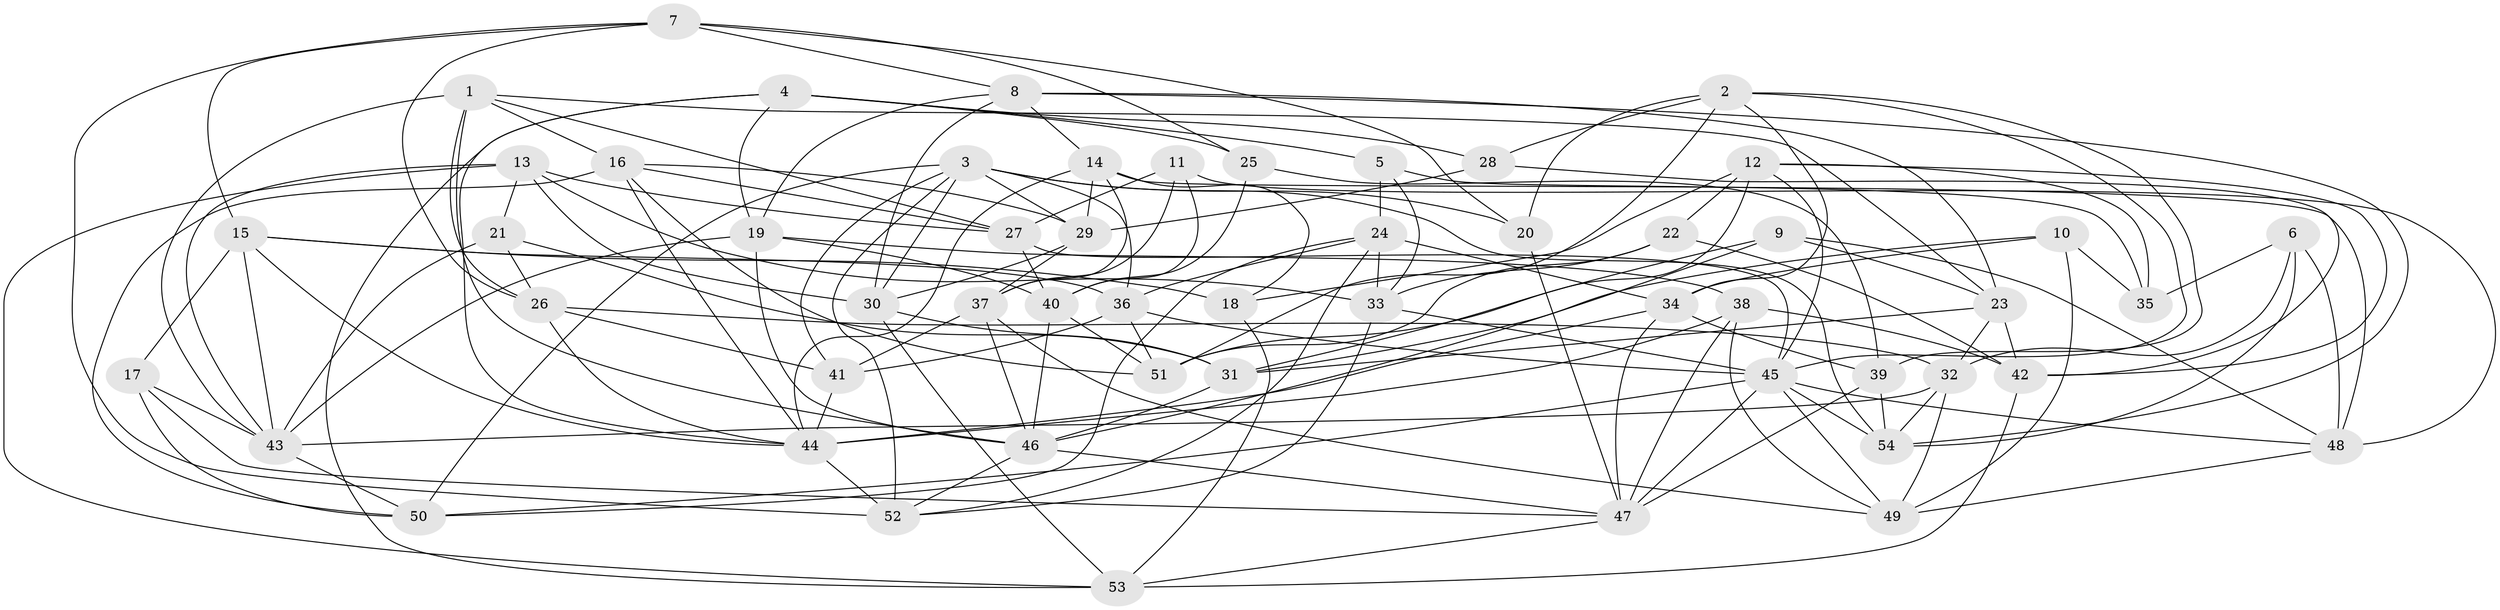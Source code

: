 // original degree distribution, {4: 1.0}
// Generated by graph-tools (version 1.1) at 2025/26/03/09/25 03:26:56]
// undirected, 54 vertices, 155 edges
graph export_dot {
graph [start="1"]
  node [color=gray90,style=filled];
  1;
  2;
  3;
  4;
  5;
  6;
  7;
  8;
  9;
  10;
  11;
  12;
  13;
  14;
  15;
  16;
  17;
  18;
  19;
  20;
  21;
  22;
  23;
  24;
  25;
  26;
  27;
  28;
  29;
  30;
  31;
  32;
  33;
  34;
  35;
  36;
  37;
  38;
  39;
  40;
  41;
  42;
  43;
  44;
  45;
  46;
  47;
  48;
  49;
  50;
  51;
  52;
  53;
  54;
  1 -- 16 [weight=1.0];
  1 -- 23 [weight=1.0];
  1 -- 26 [weight=1.0];
  1 -- 27 [weight=1.0];
  1 -- 43 [weight=1.0];
  1 -- 46 [weight=1.0];
  2 -- 20 [weight=1.0];
  2 -- 28 [weight=1.0];
  2 -- 34 [weight=1.0];
  2 -- 39 [weight=1.0];
  2 -- 45 [weight=1.0];
  2 -- 51 [weight=1.0];
  3 -- 20 [weight=1.0];
  3 -- 29 [weight=1.0];
  3 -- 30 [weight=1.0];
  3 -- 36 [weight=1.0];
  3 -- 41 [weight=1.0];
  3 -- 50 [weight=1.0];
  3 -- 52 [weight=1.0];
  3 -- 54 [weight=1.0];
  4 -- 5 [weight=1.0];
  4 -- 19 [weight=1.0];
  4 -- 25 [weight=1.0];
  4 -- 28 [weight=1.0];
  4 -- 44 [weight=1.0];
  4 -- 53 [weight=1.0];
  5 -- 24 [weight=1.0];
  5 -- 33 [weight=1.0];
  5 -- 35 [weight=1.0];
  6 -- 32 [weight=1.0];
  6 -- 35 [weight=1.0];
  6 -- 48 [weight=1.0];
  6 -- 54 [weight=1.0];
  7 -- 8 [weight=1.0];
  7 -- 15 [weight=1.0];
  7 -- 20 [weight=1.0];
  7 -- 25 [weight=1.0];
  7 -- 26 [weight=1.0];
  7 -- 52 [weight=1.0];
  8 -- 14 [weight=1.0];
  8 -- 19 [weight=1.0];
  8 -- 23 [weight=1.0];
  8 -- 30 [weight=1.0];
  8 -- 54 [weight=1.0];
  9 -- 23 [weight=1.0];
  9 -- 46 [weight=1.0];
  9 -- 48 [weight=1.0];
  9 -- 51 [weight=1.0];
  10 -- 31 [weight=1.0];
  10 -- 34 [weight=1.0];
  10 -- 35 [weight=3.0];
  10 -- 49 [weight=1.0];
  11 -- 27 [weight=1.0];
  11 -- 37 [weight=1.0];
  11 -- 40 [weight=1.0];
  11 -- 48 [weight=1.0];
  12 -- 18 [weight=1.0];
  12 -- 22 [weight=1.0];
  12 -- 31 [weight=1.0];
  12 -- 35 [weight=1.0];
  12 -- 42 [weight=1.0];
  12 -- 45 [weight=1.0];
  13 -- 21 [weight=1.0];
  13 -- 27 [weight=1.0];
  13 -- 30 [weight=1.0];
  13 -- 33 [weight=1.0];
  13 -- 43 [weight=1.0];
  13 -- 53 [weight=1.0];
  14 -- 18 [weight=1.0];
  14 -- 29 [weight=1.0];
  14 -- 37 [weight=1.0];
  14 -- 44 [weight=1.0];
  14 -- 48 [weight=1.0];
  15 -- 17 [weight=1.0];
  15 -- 18 [weight=1.0];
  15 -- 36 [weight=1.0];
  15 -- 43 [weight=1.0];
  15 -- 44 [weight=1.0];
  16 -- 27 [weight=1.0];
  16 -- 29 [weight=1.0];
  16 -- 44 [weight=1.0];
  16 -- 50 [weight=1.0];
  16 -- 51 [weight=1.0];
  17 -- 43 [weight=1.0];
  17 -- 47 [weight=1.0];
  17 -- 50 [weight=1.0];
  18 -- 53 [weight=1.0];
  19 -- 38 [weight=1.0];
  19 -- 40 [weight=1.0];
  19 -- 43 [weight=1.0];
  19 -- 46 [weight=1.0];
  20 -- 47 [weight=1.0];
  21 -- 26 [weight=1.0];
  21 -- 31 [weight=1.0];
  21 -- 43 [weight=1.0];
  22 -- 33 [weight=1.0];
  22 -- 42 [weight=1.0];
  22 -- 51 [weight=1.0];
  23 -- 31 [weight=1.0];
  23 -- 32 [weight=1.0];
  23 -- 42 [weight=1.0];
  24 -- 33 [weight=1.0];
  24 -- 34 [weight=1.0];
  24 -- 36 [weight=1.0];
  24 -- 50 [weight=1.0];
  24 -- 52 [weight=1.0];
  25 -- 39 [weight=1.0];
  25 -- 40 [weight=1.0];
  26 -- 32 [weight=1.0];
  26 -- 41 [weight=1.0];
  26 -- 44 [weight=1.0];
  27 -- 40 [weight=1.0];
  27 -- 45 [weight=1.0];
  28 -- 29 [weight=1.0];
  28 -- 42 [weight=1.0];
  29 -- 30 [weight=1.0];
  29 -- 37 [weight=1.0];
  30 -- 31 [weight=1.0];
  30 -- 53 [weight=1.0];
  31 -- 46 [weight=1.0];
  32 -- 43 [weight=1.0];
  32 -- 49 [weight=1.0];
  32 -- 54 [weight=1.0];
  33 -- 45 [weight=1.0];
  33 -- 52 [weight=1.0];
  34 -- 39 [weight=1.0];
  34 -- 44 [weight=1.0];
  34 -- 47 [weight=1.0];
  36 -- 41 [weight=1.0];
  36 -- 45 [weight=1.0];
  36 -- 51 [weight=1.0];
  37 -- 41 [weight=1.0];
  37 -- 46 [weight=1.0];
  37 -- 49 [weight=1.0];
  38 -- 42 [weight=1.0];
  38 -- 44 [weight=1.0];
  38 -- 47 [weight=2.0];
  38 -- 49 [weight=1.0];
  39 -- 47 [weight=2.0];
  39 -- 54 [weight=1.0];
  40 -- 46 [weight=1.0];
  40 -- 51 [weight=1.0];
  41 -- 44 [weight=2.0];
  42 -- 53 [weight=1.0];
  43 -- 50 [weight=1.0];
  44 -- 52 [weight=1.0];
  45 -- 47 [weight=1.0];
  45 -- 48 [weight=1.0];
  45 -- 49 [weight=1.0];
  45 -- 50 [weight=1.0];
  45 -- 54 [weight=1.0];
  46 -- 47 [weight=1.0];
  46 -- 52 [weight=1.0];
  47 -- 53 [weight=1.0];
  48 -- 49 [weight=1.0];
}
